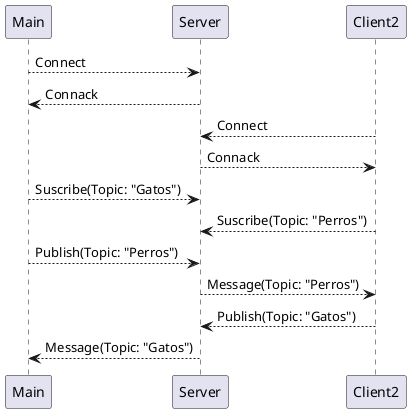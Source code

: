 @startuml

participant Main as cl1 order 1
participant Server as sv order 2
participant Client2 as cl2 order 3

cl1 --> sv: Connect
sv --> cl1: Connack

cl2 --> sv :Connect 
sv --> cl2: Connack

cl1 --> sv: Suscribe(Topic: "Gatos")
cl2 --> sv: Suscribe(Topic: "Perros")

cl1 --> sv: Publish(Topic: "Perros")
sv --> cl2: Message(Topic: "Perros")

cl2 --> sv: Publish(Topic: "Gatos")
sv --> cl1: Message(Topic: "Gatos")

@enduml